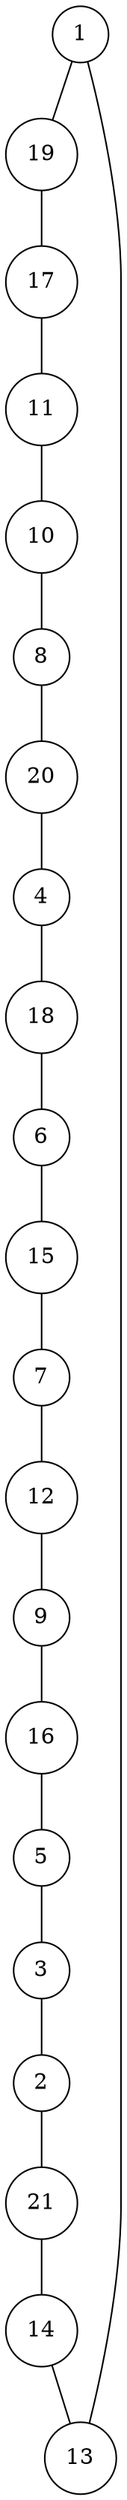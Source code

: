 graph random1075800 {
	node [shape=circle fillcolor=white]
	1 [ pos = "4.464878,0.628995!"]
	2 [ pos = "1.689789,0.997350!"]
	3 [ pos = "0.761657,1.391949!"]
	4 [ pos = "3.858465,4.956686!"]
	5 [ pos = "1.010877,1.698886!"]
	6 [ pos = "2.956407,4.422103!"]
	7 [ pos = "2.485051,3.711891!"]
	8 [ pos = "4.933621,3.780172!"]
	9 [ pos = "1.615030,2.175663!"]
	10 [ pos = "4.534208,3.427332!"]
	11 [ pos = "4.843157,3.082055!"]
	12 [ pos = "0.588523,4.491942!"]
	13 [ pos = "3.583856,1.128310!"]
	14 [ pos = "3.492919,1.571651!"]
	15 [ pos = "2.769824,3.454813!"]
	16 [ pos = "0.907384,1.916211!"]
	17 [ pos = "4.083808,2.597173!"]
	18 [ pos = "2.913562,4.845465!"]
	19 [ pos = "3.989123,1.453535!"]
	20 [ pos = "4.483660,5.000000!"]
	21 [ pos = "3.152421,2.121576!"]

	1 -- 19
	2 -- 21
	3 -- 2
	4 -- 18
	5 -- 3
	6 -- 15
	7 -- 12
	8 -- 20
	9 -- 16
	10 -- 8
	11 -- 10
	12 -- 9
	13 -- 1
	14 -- 13
	15 -- 7
	16 -- 5
	17 -- 11
	18 -- 6
	19 -- 17
	20 -- 4
	21 -- 14
}